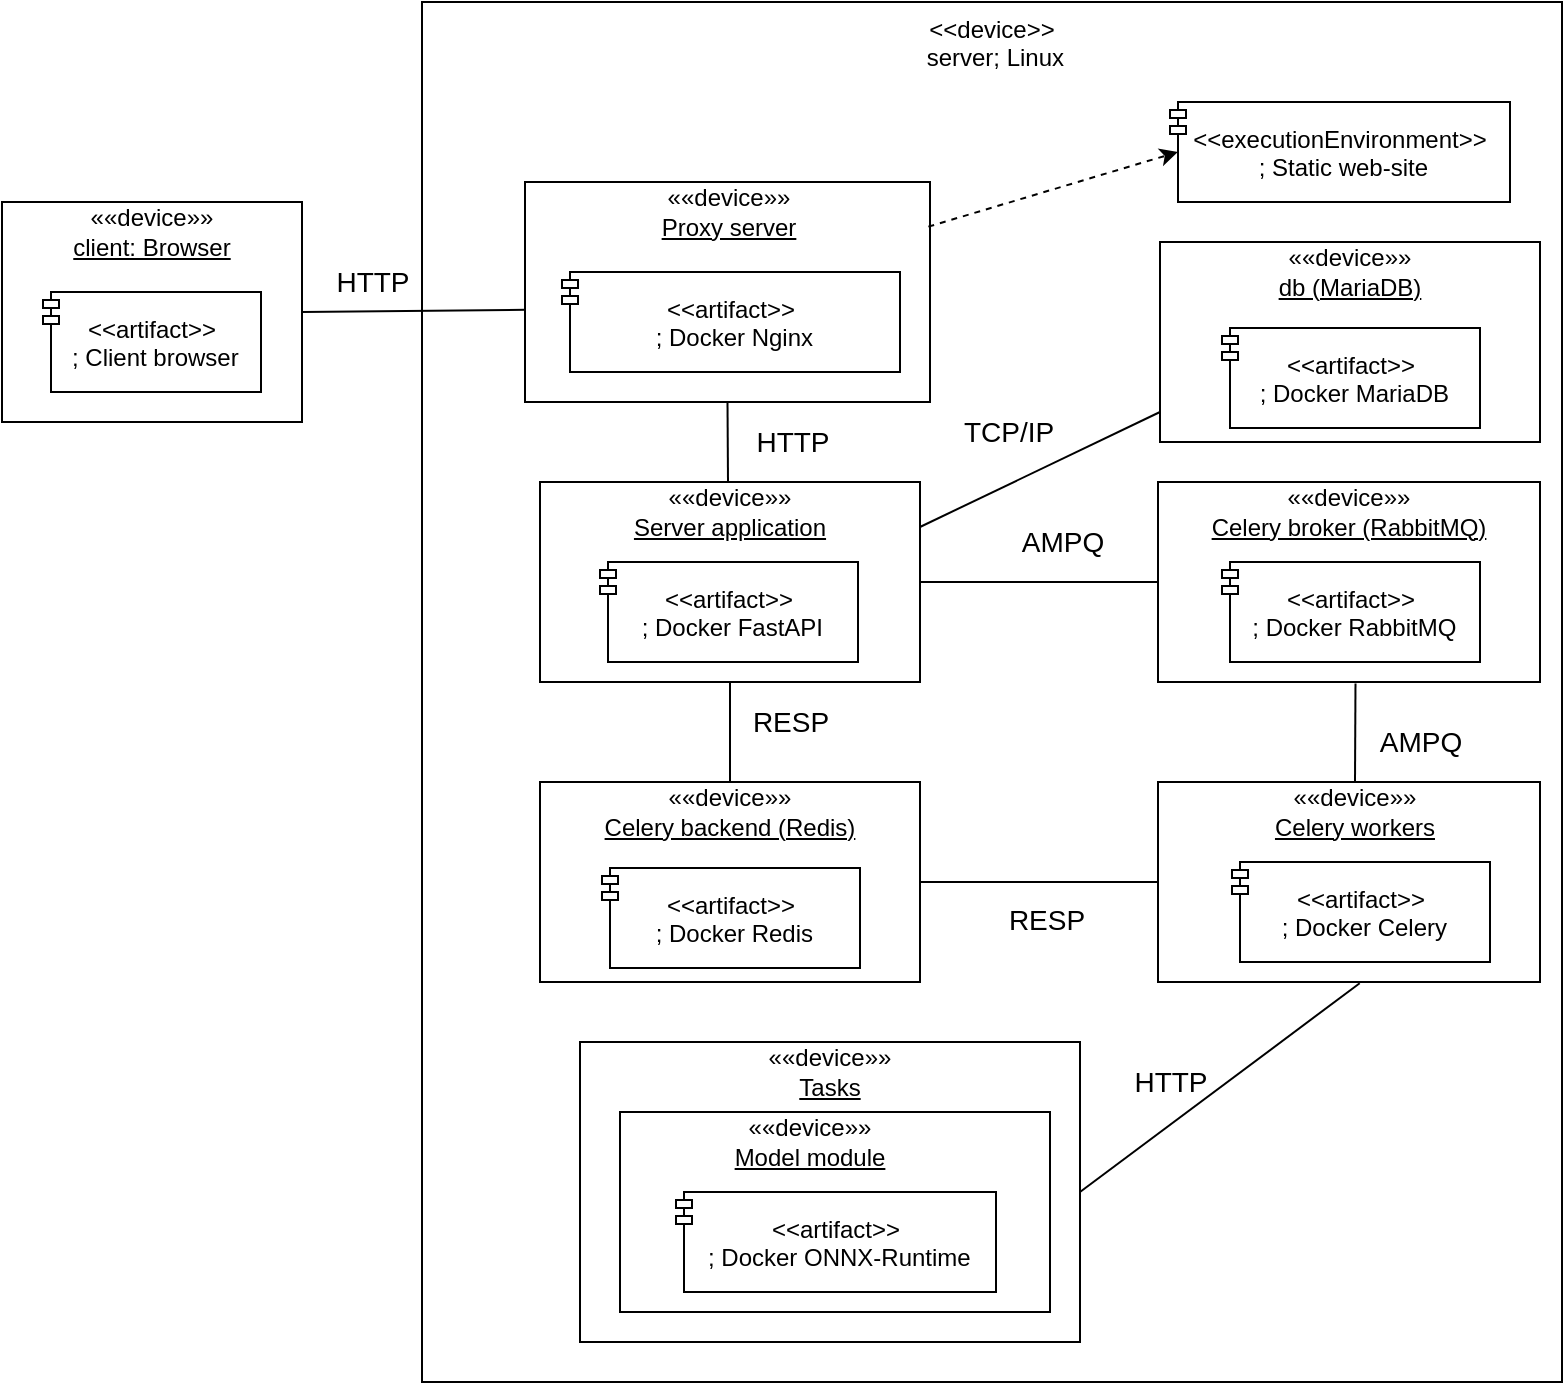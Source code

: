 <mxfile version="16.5.6" type="device"><diagram name="Page-1" id="b5b7bab2-c9e2-2cf4-8b2a-24fd1a2a6d21"><mxGraphModel dx="2500" dy="2103" grid="1" gridSize="10" guides="1" tooltips="1" connect="1" arrows="1" fold="1" page="1" pageScale="1" pageWidth="827" pageHeight="1169" background="none" math="0" shadow="0"><root><mxCell id="0"/><mxCell id="1" parent="0"/><mxCell id="aDTLemImtMPqxi_df09M-28" value="" style="rounded=0;whiteSpace=wrap;html=1;" parent="1" vertex="1"><mxGeometry x="-30" y="-40" width="150" height="110" as="geometry"/></mxCell><mxCell id="aDTLemImtMPqxi_df09M-26" value="" style="rounded=0;whiteSpace=wrap;html=1;" parent="1" vertex="1"><mxGeometry x="180" y="-140" width="570" height="690" as="geometry"/></mxCell><mxCell id="aDTLemImtMPqxi_df09M-34" value="" style="rounded=0;whiteSpace=wrap;html=1;" parent="1" vertex="1"><mxGeometry x="259" y="380" width="250" height="150" as="geometry"/></mxCell><mxCell id="aDTLemImtMPqxi_df09M-3" value="&lt;span&gt;««&lt;/span&gt;&lt;span&gt;device»&lt;/span&gt;&lt;span&gt;»&lt;/span&gt;&lt;br&gt;&lt;u&gt;client: Browser&lt;/u&gt;" style="text;html=1;strokeColor=none;fillColor=none;align=center;verticalAlign=middle;whiteSpace=wrap;rounded=0;" parent="1" vertex="1"><mxGeometry x="-30" y="-40" width="150" height="30" as="geometry"/></mxCell><mxCell id="aDTLemImtMPqxi_df09M-4" value="&lt;p style=&quot;line-height: 100%&quot;&gt;&lt;br&gt;&lt;/p&gt;" style="html=1;dropTarget=0;align=center;" parent="1" vertex="1"><mxGeometry x="239" y="100" width="190" height="100" as="geometry"/></mxCell><mxCell id="aDTLemImtMPqxi_df09M-5" value="&lt;&lt;artifact&gt;&gt;&#10; ; Docker FastAPI" style="shape=module;jettyWidth=8;jettyHeight=4;fontStyle=0" parent="aDTLemImtMPqxi_df09M-4" vertex="1"><mxGeometry x="1" width="129" height="50" relative="1" as="geometry"><mxPoint x="-160" y="40" as="offset"/></mxGeometry></mxCell><mxCell id="aDTLemImtMPqxi_df09M-6" value="&lt;span&gt;««&lt;/span&gt;&lt;span&gt;device»&lt;/span&gt;&lt;span&gt;»&lt;/span&gt;&lt;br&gt;&lt;u&gt;Server application&lt;/u&gt;" style="text;html=1;strokeColor=none;fillColor=none;align=center;verticalAlign=middle;whiteSpace=wrap;rounded=0;" parent="1" vertex="1"><mxGeometry x="239" y="100" width="190" height="30" as="geometry"/></mxCell><mxCell id="aDTLemImtMPqxi_df09M-7" value="&lt;p style=&quot;line-height: 100%&quot;&gt;&lt;br&gt;&lt;/p&gt;" style="html=1;dropTarget=0;align=center;" parent="1" vertex="1"><mxGeometry x="548" y="250" width="191" height="100" as="geometry"/></mxCell><mxCell id="aDTLemImtMPqxi_df09M-8" value="&lt;&lt;artifact&gt;&gt;&#10; ; Docker Celery" style="shape=module;jettyWidth=8;jettyHeight=4;fontStyle=0" parent="aDTLemImtMPqxi_df09M-7" vertex="1"><mxGeometry x="1" width="129" height="50" relative="1" as="geometry"><mxPoint x="-154" y="40" as="offset"/></mxGeometry></mxCell><mxCell id="aDTLemImtMPqxi_df09M-9" value="&lt;span&gt;««&lt;/span&gt;&lt;span&gt;device»&lt;/span&gt;&lt;span&gt;»&lt;/span&gt;&lt;br&gt;&lt;u&gt;Celery workers&lt;/u&gt;" style="text;html=1;strokeColor=none;fillColor=none;align=center;verticalAlign=middle;whiteSpace=wrap;rounded=0;" parent="1" vertex="1"><mxGeometry x="554" y="250" width="185" height="30" as="geometry"/></mxCell><mxCell id="aDTLemImtMPqxi_df09M-10" value="&lt;p style=&quot;line-height: 100%&quot;&gt;&lt;br&gt;&lt;/p&gt;" style="html=1;dropTarget=0;align=center;" parent="1" vertex="1"><mxGeometry x="239" y="250" width="190" height="100" as="geometry"/></mxCell><mxCell id="aDTLemImtMPqxi_df09M-11" value="&lt;&lt;artifact&gt;&gt;&#10; ; Docker Redis" style="shape=module;jettyWidth=8;jettyHeight=4;fontStyle=0" parent="aDTLemImtMPqxi_df09M-10" vertex="1"><mxGeometry x="1" width="129" height="50" relative="1" as="geometry"><mxPoint x="-159" y="43" as="offset"/></mxGeometry></mxCell><mxCell id="aDTLemImtMPqxi_df09M-12" value="&lt;span&gt;««&lt;/span&gt;&lt;span&gt;device»&lt;/span&gt;&lt;span&gt;»&lt;/span&gt;&lt;br&gt;&lt;u&gt;Celery backend (Redis)&lt;/u&gt;" style="text;html=1;strokeColor=none;fillColor=none;align=center;verticalAlign=middle;whiteSpace=wrap;rounded=0;" parent="1" vertex="1"><mxGeometry x="239" y="250" width="190" height="30" as="geometry"/></mxCell><mxCell id="aDTLemImtMPqxi_df09M-13" value="&lt;p style=&quot;line-height: 100%&quot;&gt;&lt;br&gt;&lt;/p&gt;" style="html=1;dropTarget=0;align=center;" parent="1" vertex="1"><mxGeometry x="548" y="100" width="191" height="100" as="geometry"/></mxCell><mxCell id="aDTLemImtMPqxi_df09M-14" value="&lt;&lt;artifact&gt;&gt;&#10; ; Docker RabbitMQ" style="shape=module;jettyWidth=8;jettyHeight=4;fontStyle=0" parent="aDTLemImtMPqxi_df09M-13" vertex="1"><mxGeometry x="1" width="129" height="50" relative="1" as="geometry"><mxPoint x="-159" y="40" as="offset"/></mxGeometry></mxCell><mxCell id="aDTLemImtMPqxi_df09M-15" value="&lt;span&gt;««&lt;/span&gt;&lt;span&gt;device»&lt;/span&gt;&lt;span&gt;»&lt;/span&gt;&lt;br&gt;&lt;u&gt;Celery broker (RabbitMQ)&lt;/u&gt;" style="text;html=1;strokeColor=none;fillColor=none;align=center;verticalAlign=middle;whiteSpace=wrap;rounded=0;" parent="1" vertex="1"><mxGeometry x="548" y="100" width="191" height="30" as="geometry"/></mxCell><mxCell id="aDTLemImtMPqxi_df09M-16" value="" style="endArrow=none;html=1;exitX=1;exitY=0.5;exitDx=0;exitDy=0;entryX=0;entryY=0.5;entryDx=0;entryDy=0;endFill=0;" parent="1" source="aDTLemImtMPqxi_df09M-4" target="aDTLemImtMPqxi_df09M-13" edge="1"><mxGeometry width="50" height="50" relative="1" as="geometry"><mxPoint x="449" y="30" as="sourcePoint"/><mxPoint x="499" y="-20" as="targetPoint"/></mxGeometry></mxCell><mxCell id="aDTLemImtMPqxi_df09M-17" value="AMPQ" style="edgeLabel;html=1;align=center;verticalAlign=middle;resizable=0;points=[];fontSize=14;" parent="aDTLemImtMPqxi_df09M-16" vertex="1" connectable="0"><mxGeometry x="0.567" y="-1" relative="1" as="geometry"><mxPoint x="-22" y="-21" as="offset"/></mxGeometry></mxCell><mxCell id="aDTLemImtMPqxi_df09M-18" value="" style="endArrow=none;html=1;startArrow=none;startFill=0;entryX=0.004;entryY=0.581;entryDx=0;entryDy=0;entryPerimeter=0;endFill=0;exitX=1;exitY=0.5;exitDx=0;exitDy=0;" parent="1" source="aDTLemImtMPqxi_df09M-28" target="iILUMUokIKkSXCSbQRrg-9" edge="1"><mxGeometry width="50" height="50" relative="1" as="geometry"><mxPoint x="110" y="-6" as="sourcePoint"/><mxPoint x="170" y="-5" as="targetPoint"/></mxGeometry></mxCell><mxCell id="aDTLemImtMPqxi_df09M-20" value="" style="endArrow=none;html=1;exitX=0.5;exitY=1;exitDx=0;exitDy=0;entryX=0.5;entryY=0;entryDx=0;entryDy=0;endFill=0;" parent="1" source="aDTLemImtMPqxi_df09M-4" target="aDTLemImtMPqxi_df09M-12" edge="1"><mxGeometry width="50" height="50" relative="1" as="geometry"><mxPoint x="209" y="310" as="sourcePoint"/><mxPoint x="259" y="260" as="targetPoint"/></mxGeometry></mxCell><mxCell id="aDTLemImtMPqxi_df09M-21" value="RESP" style="edgeLabel;html=1;align=center;verticalAlign=middle;resizable=0;points=[];fontSize=14;" parent="aDTLemImtMPqxi_df09M-20" vertex="1" connectable="0"><mxGeometry x="-0.546" relative="1" as="geometry"><mxPoint x="30" y="8" as="offset"/></mxGeometry></mxCell><mxCell id="aDTLemImtMPqxi_df09M-22" value="" style="endArrow=none;html=1;exitX=0.517;exitY=1.007;exitDx=0;exitDy=0;entryX=0.5;entryY=0;entryDx=0;entryDy=0;exitPerimeter=0;endFill=0;" parent="1" source="aDTLemImtMPqxi_df09M-13" target="aDTLemImtMPqxi_df09M-9" edge="1"><mxGeometry width="50" height="50" relative="1" as="geometry"><mxPoint x="868" y="280" as="sourcePoint"/><mxPoint x="918" y="230" as="targetPoint"/></mxGeometry></mxCell><mxCell id="aDTLemImtMPqxi_df09M-24" value="" style="endArrow=none;html=1;entryX=1;entryY=0.5;entryDx=0;entryDy=0;exitX=0;exitY=0.5;exitDx=0;exitDy=0;endFill=0;" parent="1" source="aDTLemImtMPqxi_df09M-7" target="aDTLemImtMPqxi_df09M-10" edge="1"><mxGeometry width="50" height="50" relative="1" as="geometry"><mxPoint x="429" y="480" as="sourcePoint"/><mxPoint x="479" y="430" as="targetPoint"/></mxGeometry></mxCell><mxCell id="aDTLemImtMPqxi_df09M-31" value="&lt;p style=&quot;line-height: 100%&quot;&gt;&lt;br&gt;&lt;/p&gt;" style="html=1;dropTarget=0;align=center;" parent="1" vertex="1"><mxGeometry x="279" y="415" width="215" height="100" as="geometry"/></mxCell><mxCell id="aDTLemImtMPqxi_df09M-32" value="&lt;&lt;artifact&gt;&gt;&#10; ; Docker ONNX-Runtime" style="shape=module;jettyWidth=8;jettyHeight=4;fontStyle=0" parent="aDTLemImtMPqxi_df09M-31" vertex="1"><mxGeometry x="1" width="160" height="50" relative="1" as="geometry"><mxPoint x="-187" y="40" as="offset"/></mxGeometry></mxCell><mxCell id="aDTLemImtMPqxi_df09M-33" value="&lt;span&gt;««&lt;/span&gt;&lt;span&gt;device»&lt;/span&gt;&lt;span&gt;»&lt;/span&gt;&lt;br&gt;&lt;u&gt;Model module&lt;/u&gt;" style="text;html=1;strokeColor=none;fillColor=none;align=center;verticalAlign=middle;whiteSpace=wrap;rounded=0;" parent="1" vertex="1"><mxGeometry x="309" y="415" width="130" height="30" as="geometry"/></mxCell><mxCell id="aDTLemImtMPqxi_df09M-35" value="««device»»&lt;br&gt;&lt;u&gt;Tasks&lt;/u&gt;" style="text;html=1;strokeColor=none;fillColor=none;align=center;verticalAlign=middle;whiteSpace=wrap;rounded=0;dashed=1;" parent="1" vertex="1"><mxGeometry x="259" y="380" width="250" height="30" as="geometry"/></mxCell><mxCell id="aDTLemImtMPqxi_df09M-36" value="RESP" style="edgeLabel;html=1;align=center;verticalAlign=middle;resizable=0;points=[];fontSize=14;" parent="1" vertex="1" connectable="0"><mxGeometry x="379" y="240" as="geometry"><mxPoint x="113" y="79" as="offset"/></mxGeometry></mxCell><mxCell id="aDTLemImtMPqxi_df09M-37" value="" style="endArrow=none;html=1;rounded=0;fontSize=14;exitX=0.528;exitY=1.006;exitDx=0;exitDy=0;exitPerimeter=0;startArrow=none;startFill=0;endFill=0;entryX=1;entryY=0.5;entryDx=0;entryDy=0;" parent="1" source="aDTLemImtMPqxi_df09M-7" target="aDTLemImtMPqxi_df09M-34" edge="1"><mxGeometry width="50" height="50" relative="1" as="geometry"><mxPoint x="789" y="430" as="sourcePoint"/><mxPoint x="839" y="380" as="targetPoint"/></mxGeometry></mxCell><mxCell id="aDTLemImtMPqxi_df09M-39" value="HTTP" style="text;html=1;align=center;verticalAlign=middle;resizable=0;points=[];autosize=1;strokeColor=none;fillColor=none;fontSize=14;" parent="1" vertex="1"><mxGeometry x="529" y="390" width="50" height="20" as="geometry"/></mxCell><mxCell id="aDTLemImtMPqxi_df09M-40" value="HTTP" style="text;html=1;align=center;verticalAlign=middle;resizable=0;points=[];autosize=1;strokeColor=none;fillColor=none;fontSize=14;" parent="1" vertex="1"><mxGeometry x="130" y="-10" width="50" height="20" as="geometry"/></mxCell><mxCell id="aDTLemImtMPqxi_df09M-41" value="&lt;span style=&quot;background-color: rgb(255 , 255 , 255)&quot;&gt;AMPQ&lt;/span&gt;" style="text;html=1;align=center;verticalAlign=middle;resizable=0;points=[];autosize=1;strokeColor=none;fillColor=none;fontSize=14;" parent="1" vertex="1"><mxGeometry x="649" y="220" width="60" height="20" as="geometry"/></mxCell><mxCell id="iILUMUokIKkSXCSbQRrg-3" value="&lt;p style=&quot;line-height: 100%&quot;&gt;&lt;br&gt;&lt;/p&gt;" style="html=1;dropTarget=0;align=center;" vertex="1" parent="1"><mxGeometry x="549" y="-20" width="190" height="100" as="geometry"/></mxCell><mxCell id="iILUMUokIKkSXCSbQRrg-4" value="&lt;&lt;artifact&gt;&gt;&#10; ; Docker MariaDB" style="shape=module;jettyWidth=8;jettyHeight=4;fontStyle=0" vertex="1" parent="iILUMUokIKkSXCSbQRrg-3"><mxGeometry x="1" width="129" height="50" relative="1" as="geometry"><mxPoint x="-159" y="43" as="offset"/></mxGeometry></mxCell><mxCell id="iILUMUokIKkSXCSbQRrg-5" value="&lt;span&gt;««&lt;/span&gt;&lt;span&gt;device»&lt;/span&gt;&lt;span&gt;»&lt;/span&gt;&lt;br&gt;&lt;u&gt;db (MariaDB)&lt;/u&gt;" style="text;html=1;strokeColor=none;fillColor=none;align=center;verticalAlign=middle;whiteSpace=wrap;rounded=0;" vertex="1" parent="1"><mxGeometry x="549" y="-20" width="190" height="30" as="geometry"/></mxCell><mxCell id="iILUMUokIKkSXCSbQRrg-6" value="" style="endArrow=none;html=1;exitX=1;exitY=0.75;exitDx=0;exitDy=0;entryX=0;entryY=0.85;entryDx=0;entryDy=0;entryPerimeter=0;endFill=0;" edge="1" parent="1" source="aDTLemImtMPqxi_df09M-6" target="iILUMUokIKkSXCSbQRrg-3"><mxGeometry width="50" height="50" relative="1" as="geometry"><mxPoint x="345" y="240" as="sourcePoint"/><mxPoint x="345" y="330" as="targetPoint"/></mxGeometry></mxCell><mxCell id="iILUMUokIKkSXCSbQRrg-8" value="TCP/IP" style="text;whiteSpace=wrap;html=1;fontSize=14;" vertex="1" parent="1"><mxGeometry x="449" y="60" width="60" height="30" as="geometry"/></mxCell><mxCell id="iILUMUokIKkSXCSbQRrg-9" value="&lt;p style=&quot;line-height: 100%&quot;&gt;&lt;br&gt;&lt;/p&gt;" style="html=1;dropTarget=0;align=center;" vertex="1" parent="1"><mxGeometry x="231.5" y="-50" width="202.5" height="110" as="geometry"/></mxCell><mxCell id="iILUMUokIKkSXCSbQRrg-10" value="&lt;&lt;artifact&gt;&gt;&#10; ; Docker Nginx" style="shape=module;jettyWidth=8;jettyHeight=4;fontStyle=0" vertex="1" parent="iILUMUokIKkSXCSbQRrg-9"><mxGeometry x="1" width="169" height="50" relative="1" as="geometry"><mxPoint x="-184" y="45" as="offset"/></mxGeometry></mxCell><mxCell id="iILUMUokIKkSXCSbQRrg-11" value="&lt;span&gt;««&lt;/span&gt;&lt;span&gt;device»&lt;/span&gt;&lt;span&gt;»&lt;/span&gt;&lt;br&gt;&lt;u&gt;Proxy server&lt;/u&gt;" style="text;html=1;strokeColor=none;fillColor=none;align=center;verticalAlign=middle;whiteSpace=wrap;rounded=0;" vertex="1" parent="1"><mxGeometry x="236.5" y="-50" width="192.5" height="30" as="geometry"/></mxCell><mxCell id="iILUMUokIKkSXCSbQRrg-15" value="&lt;&lt;executionEnvironment&gt;&gt;&#10; ; Static web-site" style="shape=module;jettyWidth=8;jettyHeight=4;fontStyle=0" vertex="1" parent="1"><mxGeometry x="554" y="-90" width="170" height="50" as="geometry"/></mxCell><mxCell id="iILUMUokIKkSXCSbQRrg-16" value="" style="endArrow=none;html=1;rounded=0;entryX=0.5;entryY=1;entryDx=0;entryDy=0;startArrow=none;startFill=0;endFill=0;" edge="1" parent="1" target="iILUMUokIKkSXCSbQRrg-9"><mxGeometry width="50" height="50" relative="1" as="geometry"><mxPoint x="333" y="100" as="sourcePoint"/><mxPoint x="180" y="130" as="targetPoint"/></mxGeometry></mxCell><mxCell id="iILUMUokIKkSXCSbQRrg-17" value="HTTP" style="text;html=1;align=center;verticalAlign=middle;resizable=0;points=[];autosize=1;strokeColor=none;fillColor=none;fontSize=14;" vertex="1" parent="1"><mxGeometry x="340" y="70" width="50" height="20" as="geometry"/></mxCell><mxCell id="iILUMUokIKkSXCSbQRrg-18" value="" style="endArrow=classic;html=1;rounded=0;entryX=0;entryY=0.5;entryDx=4;entryDy=0;entryPerimeter=0;exitX=0.996;exitY=0.203;exitDx=0;exitDy=0;exitPerimeter=0;dashed=1;" edge="1" parent="1" source="iILUMUokIKkSXCSbQRrg-9" target="iILUMUokIKkSXCSbQRrg-15"><mxGeometry width="50" height="50" relative="1" as="geometry"><mxPoint x="20" y="190" as="sourcePoint"/><mxPoint x="70" y="140" as="targetPoint"/></mxGeometry></mxCell><mxCell id="iILUMUokIKkSXCSbQRrg-19" value="&lt;span style=&quot;color: rgb(0, 0, 0); font-family: helvetica; font-size: 12px; font-style: normal; font-weight: 400; letter-spacing: normal; text-indent: 0px; text-transform: none; word-spacing: 0px; display: inline; float: none;&quot;&gt;&amp;lt;&amp;lt;device&amp;gt;&amp;gt;&lt;/span&gt;&lt;br style=&quot;padding: 0px; margin: 0px; color: rgb(0, 0, 0); font-family: helvetica; font-size: 12px; font-style: normal; font-weight: 400; letter-spacing: normal; text-indent: 0px; text-transform: none; word-spacing: 0px;&quot;&gt;&lt;span style=&quot;color: rgb(0, 0, 0); font-family: helvetica; font-size: 12px; font-style: normal; font-weight: 400; letter-spacing: normal; text-indent: 0px; text-transform: none; word-spacing: 0px; display: inline; float: none;&quot;&gt;&amp;nbsp;server;&amp;nbsp;Linux&lt;/span&gt;" style="text;whiteSpace=wrap;html=1;align=center;labelBackgroundColor=default;" vertex="1" parent="1"><mxGeometry x="180" y="-140" width="570" height="40" as="geometry"/></mxCell><mxCell id="iILUMUokIKkSXCSbQRrg-21" value="&lt;&lt;artifact&gt;&gt;&#10; ; Client browser" style="shape=module;jettyWidth=8;jettyHeight=4;fontStyle=0" vertex="1" parent="1"><mxGeometry x="-9.5" y="5" width="109" height="50" as="geometry"/></mxCell></root></mxGraphModel></diagram></mxfile>